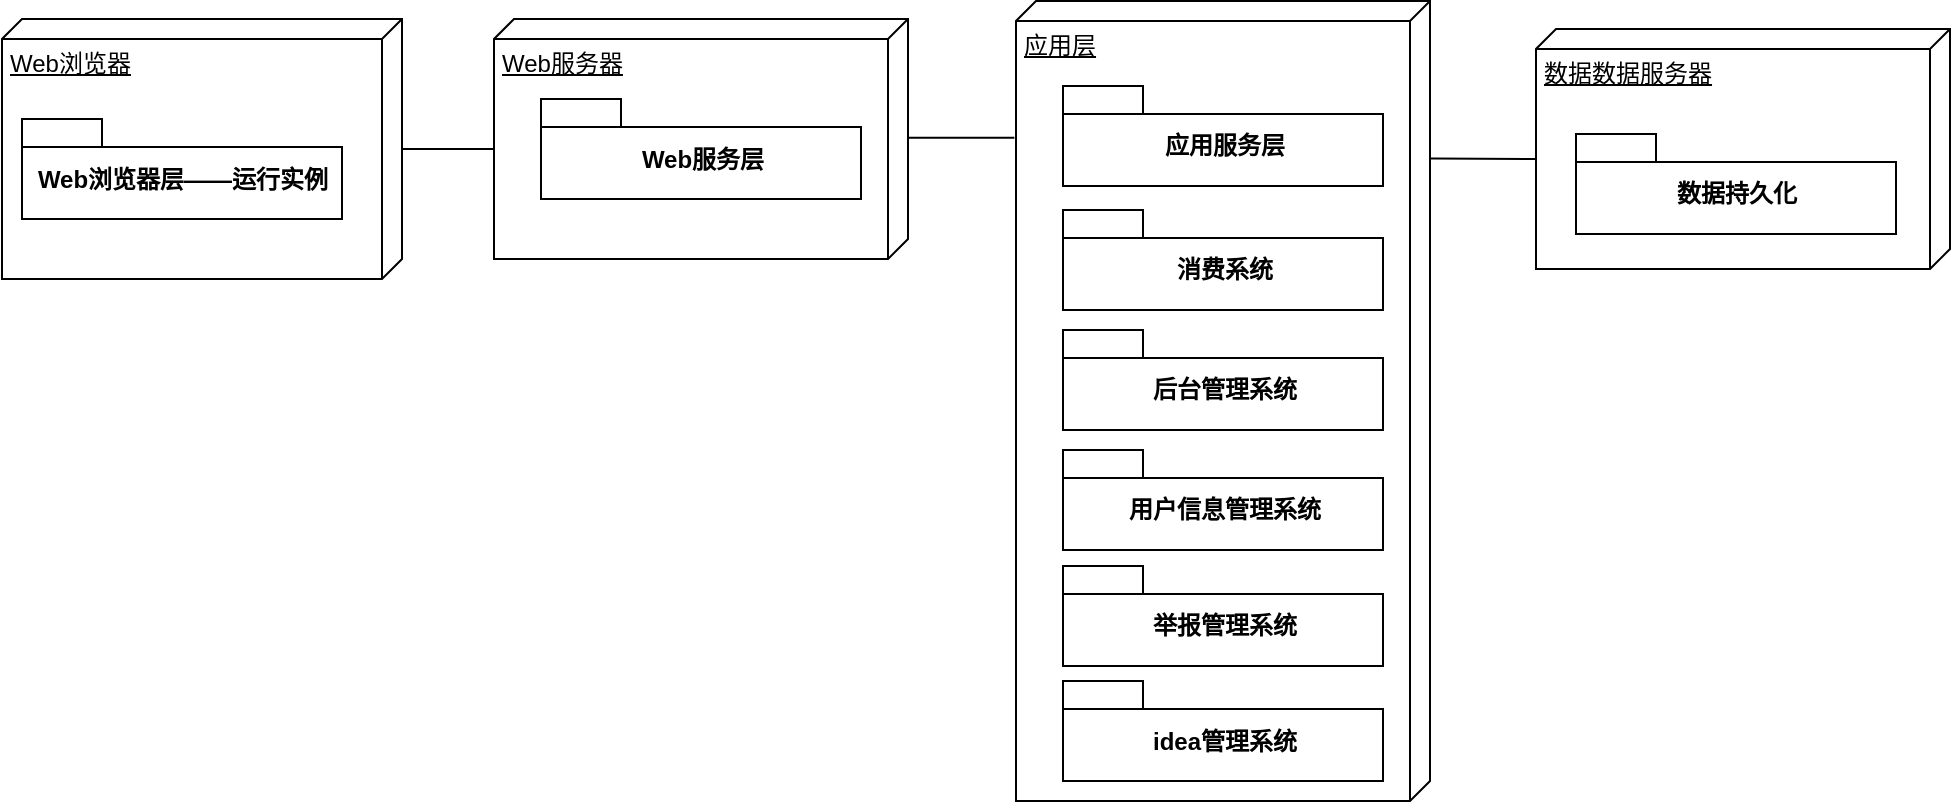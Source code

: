 <mxfile version="11.0.1" type="device"><diagram id="rFeGJqgyVUTl8NHmHka-" name="第 1 页"><mxGraphModel dx="1468" dy="756" grid="1" gridSize="10" guides="1" tooltips="1" connect="1" arrows="1" fold="1" page="1" pageScale="1" pageWidth="827" pageHeight="1169" math="0" shadow="0"><root><mxCell id="0"/><mxCell id="1" parent="0"/><mxCell id="Lj7GzJYkDvsioLSf_KTO-28" value="" style="edgeStyle=orthogonalEdgeStyle;rounded=0;orthogonalLoop=1;jettySize=auto;html=1;endArrow=none;endFill=0;entryX=0;entryY=0;entryDx=65;entryDy=207;entryPerimeter=0;" edge="1" parent="1" source="Lj7GzJYkDvsioLSf_KTO-1" target="Lj7GzJYkDvsioLSf_KTO-3"><mxGeometry relative="1" as="geometry"><mxPoint x="560" y="333.5" as="targetPoint"/></mxGeometry></mxCell><mxCell id="Lj7GzJYkDvsioLSf_KTO-1" value="Web浏览器" style="verticalAlign=top;align=left;spacingTop=8;spacingLeft=2;spacingRight=12;shape=cube;size=10;direction=south;fontStyle=4;html=1;" vertex="1" parent="1"><mxGeometry x="360" y="268.5" width="200" height="130" as="geometry"/></mxCell><mxCell id="Lj7GzJYkDvsioLSf_KTO-2" value="Web浏览器层——运行实例" style="shape=folder;fontStyle=1;spacingTop=10;tabWidth=40;tabHeight=14;tabPosition=left;html=1;" vertex="1" parent="1"><mxGeometry x="370" y="318.5" width="160" height="50" as="geometry"/></mxCell><mxCell id="Lj7GzJYkDvsioLSf_KTO-16" value="" style="edgeStyle=orthogonalEdgeStyle;rounded=0;orthogonalLoop=1;jettySize=auto;html=1;endArrow=none;endFill=0;entryX=0.171;entryY=1.004;entryDx=0;entryDy=0;entryPerimeter=0;" edge="1" parent="1" source="Lj7GzJYkDvsioLSf_KTO-3" target="Lj7GzJYkDvsioLSf_KTO-8"><mxGeometry relative="1" as="geometry"><Array as="points"><mxPoint x="764" y="328.5"/></Array></mxGeometry></mxCell><mxCell id="Lj7GzJYkDvsioLSf_KTO-3" value="Web服务器" style="verticalAlign=top;align=left;spacingTop=8;spacingLeft=2;spacingRight=12;shape=cube;size=10;direction=south;fontStyle=4;html=1;" vertex="1" parent="1"><mxGeometry x="606" y="268.5" width="207" height="120" as="geometry"/></mxCell><mxCell id="Lj7GzJYkDvsioLSf_KTO-4" value="Web服务层" style="shape=folder;fontStyle=1;spacingTop=10;tabWidth=40;tabHeight=14;tabPosition=left;html=1;" vertex="1" parent="1"><mxGeometry x="629.5" y="308.5" width="160" height="50" as="geometry"/></mxCell><mxCell id="Lj7GzJYkDvsioLSf_KTO-8" value="应用层" style="verticalAlign=top;align=left;spacingTop=8;spacingLeft=2;spacingRight=12;shape=cube;size=10;direction=south;fontStyle=4;html=1;" vertex="1" parent="1"><mxGeometry x="867" y="259.5" width="207" height="400" as="geometry"/></mxCell><mxCell id="Lj7GzJYkDvsioLSf_KTO-17" value="数据数据服务器" style="verticalAlign=top;align=left;spacingTop=8;spacingLeft=2;spacingRight=12;shape=cube;size=10;direction=south;fontStyle=4;html=1;" vertex="1" parent="1"><mxGeometry x="1127" y="273.5" width="207" height="120" as="geometry"/></mxCell><mxCell id="Lj7GzJYkDvsioLSf_KTO-19" value="应用服务层" style="shape=folder;fontStyle=1;spacingTop=10;tabWidth=40;tabHeight=14;tabPosition=left;html=1;" vertex="1" parent="1"><mxGeometry x="890.5" y="302" width="160" height="50" as="geometry"/></mxCell><mxCell id="Lj7GzJYkDvsioLSf_KTO-22" value="消费系统" style="shape=folder;fontStyle=1;spacingTop=10;tabWidth=40;tabHeight=14;tabPosition=left;html=1;" vertex="1" parent="1"><mxGeometry x="890.5" y="364" width="160" height="50" as="geometry"/></mxCell><mxCell id="Lj7GzJYkDvsioLSf_KTO-23" value="后台管理系统" style="shape=folder;fontStyle=1;spacingTop=10;tabWidth=40;tabHeight=14;tabPosition=left;html=1;" vertex="1" parent="1"><mxGeometry x="890.5" y="424" width="160" height="50" as="geometry"/></mxCell><mxCell id="Lj7GzJYkDvsioLSf_KTO-24" value="用户信息管理系统" style="shape=folder;fontStyle=1;spacingTop=10;tabWidth=40;tabHeight=14;tabPosition=left;html=1;" vertex="1" parent="1"><mxGeometry x="890.5" y="484" width="160" height="50" as="geometry"/></mxCell><mxCell id="Lj7GzJYkDvsioLSf_KTO-25" value="举报管理系统" style="shape=folder;fontStyle=1;spacingTop=10;tabWidth=40;tabHeight=14;tabPosition=left;html=1;" vertex="1" parent="1"><mxGeometry x="890.5" y="542" width="160" height="50" as="geometry"/></mxCell><mxCell id="Lj7GzJYkDvsioLSf_KTO-29" value="数据持久化" style="shape=folder;fontStyle=1;spacingTop=10;tabWidth=40;tabHeight=14;tabPosition=left;html=1;" vertex="1" parent="1"><mxGeometry x="1147" y="326" width="160" height="50" as="geometry"/></mxCell><mxCell id="Lj7GzJYkDvsioLSf_KTO-30" value="idea管理系统" style="shape=folder;fontStyle=1;spacingTop=10;tabWidth=40;tabHeight=14;tabPosition=left;html=1;" vertex="1" parent="1"><mxGeometry x="890.5" y="599.5" width="160" height="50" as="geometry"/></mxCell><mxCell id="Lj7GzJYkDvsioLSf_KTO-31" value="" style="edgeStyle=orthogonalEdgeStyle;rounded=0;orthogonalLoop=1;jettySize=auto;html=1;endArrow=none;endFill=0;entryX=0;entryY=0;entryDx=65;entryDy=207;entryPerimeter=0;exitX=0.197;exitY=-0.002;exitDx=0;exitDy=0;exitPerimeter=0;" edge="1" parent="1" source="Lj7GzJYkDvsioLSf_KTO-8" target="Lj7GzJYkDvsioLSf_KTO-17"><mxGeometry relative="1" as="geometry"><mxPoint x="1117.0" y="418.569" as="sourcePoint"/><mxPoint x="1323" y="418.569" as="targetPoint"/><Array as="points"><mxPoint x="1076" y="338.5"/></Array></mxGeometry></mxCell></root></mxGraphModel></diagram></mxfile>